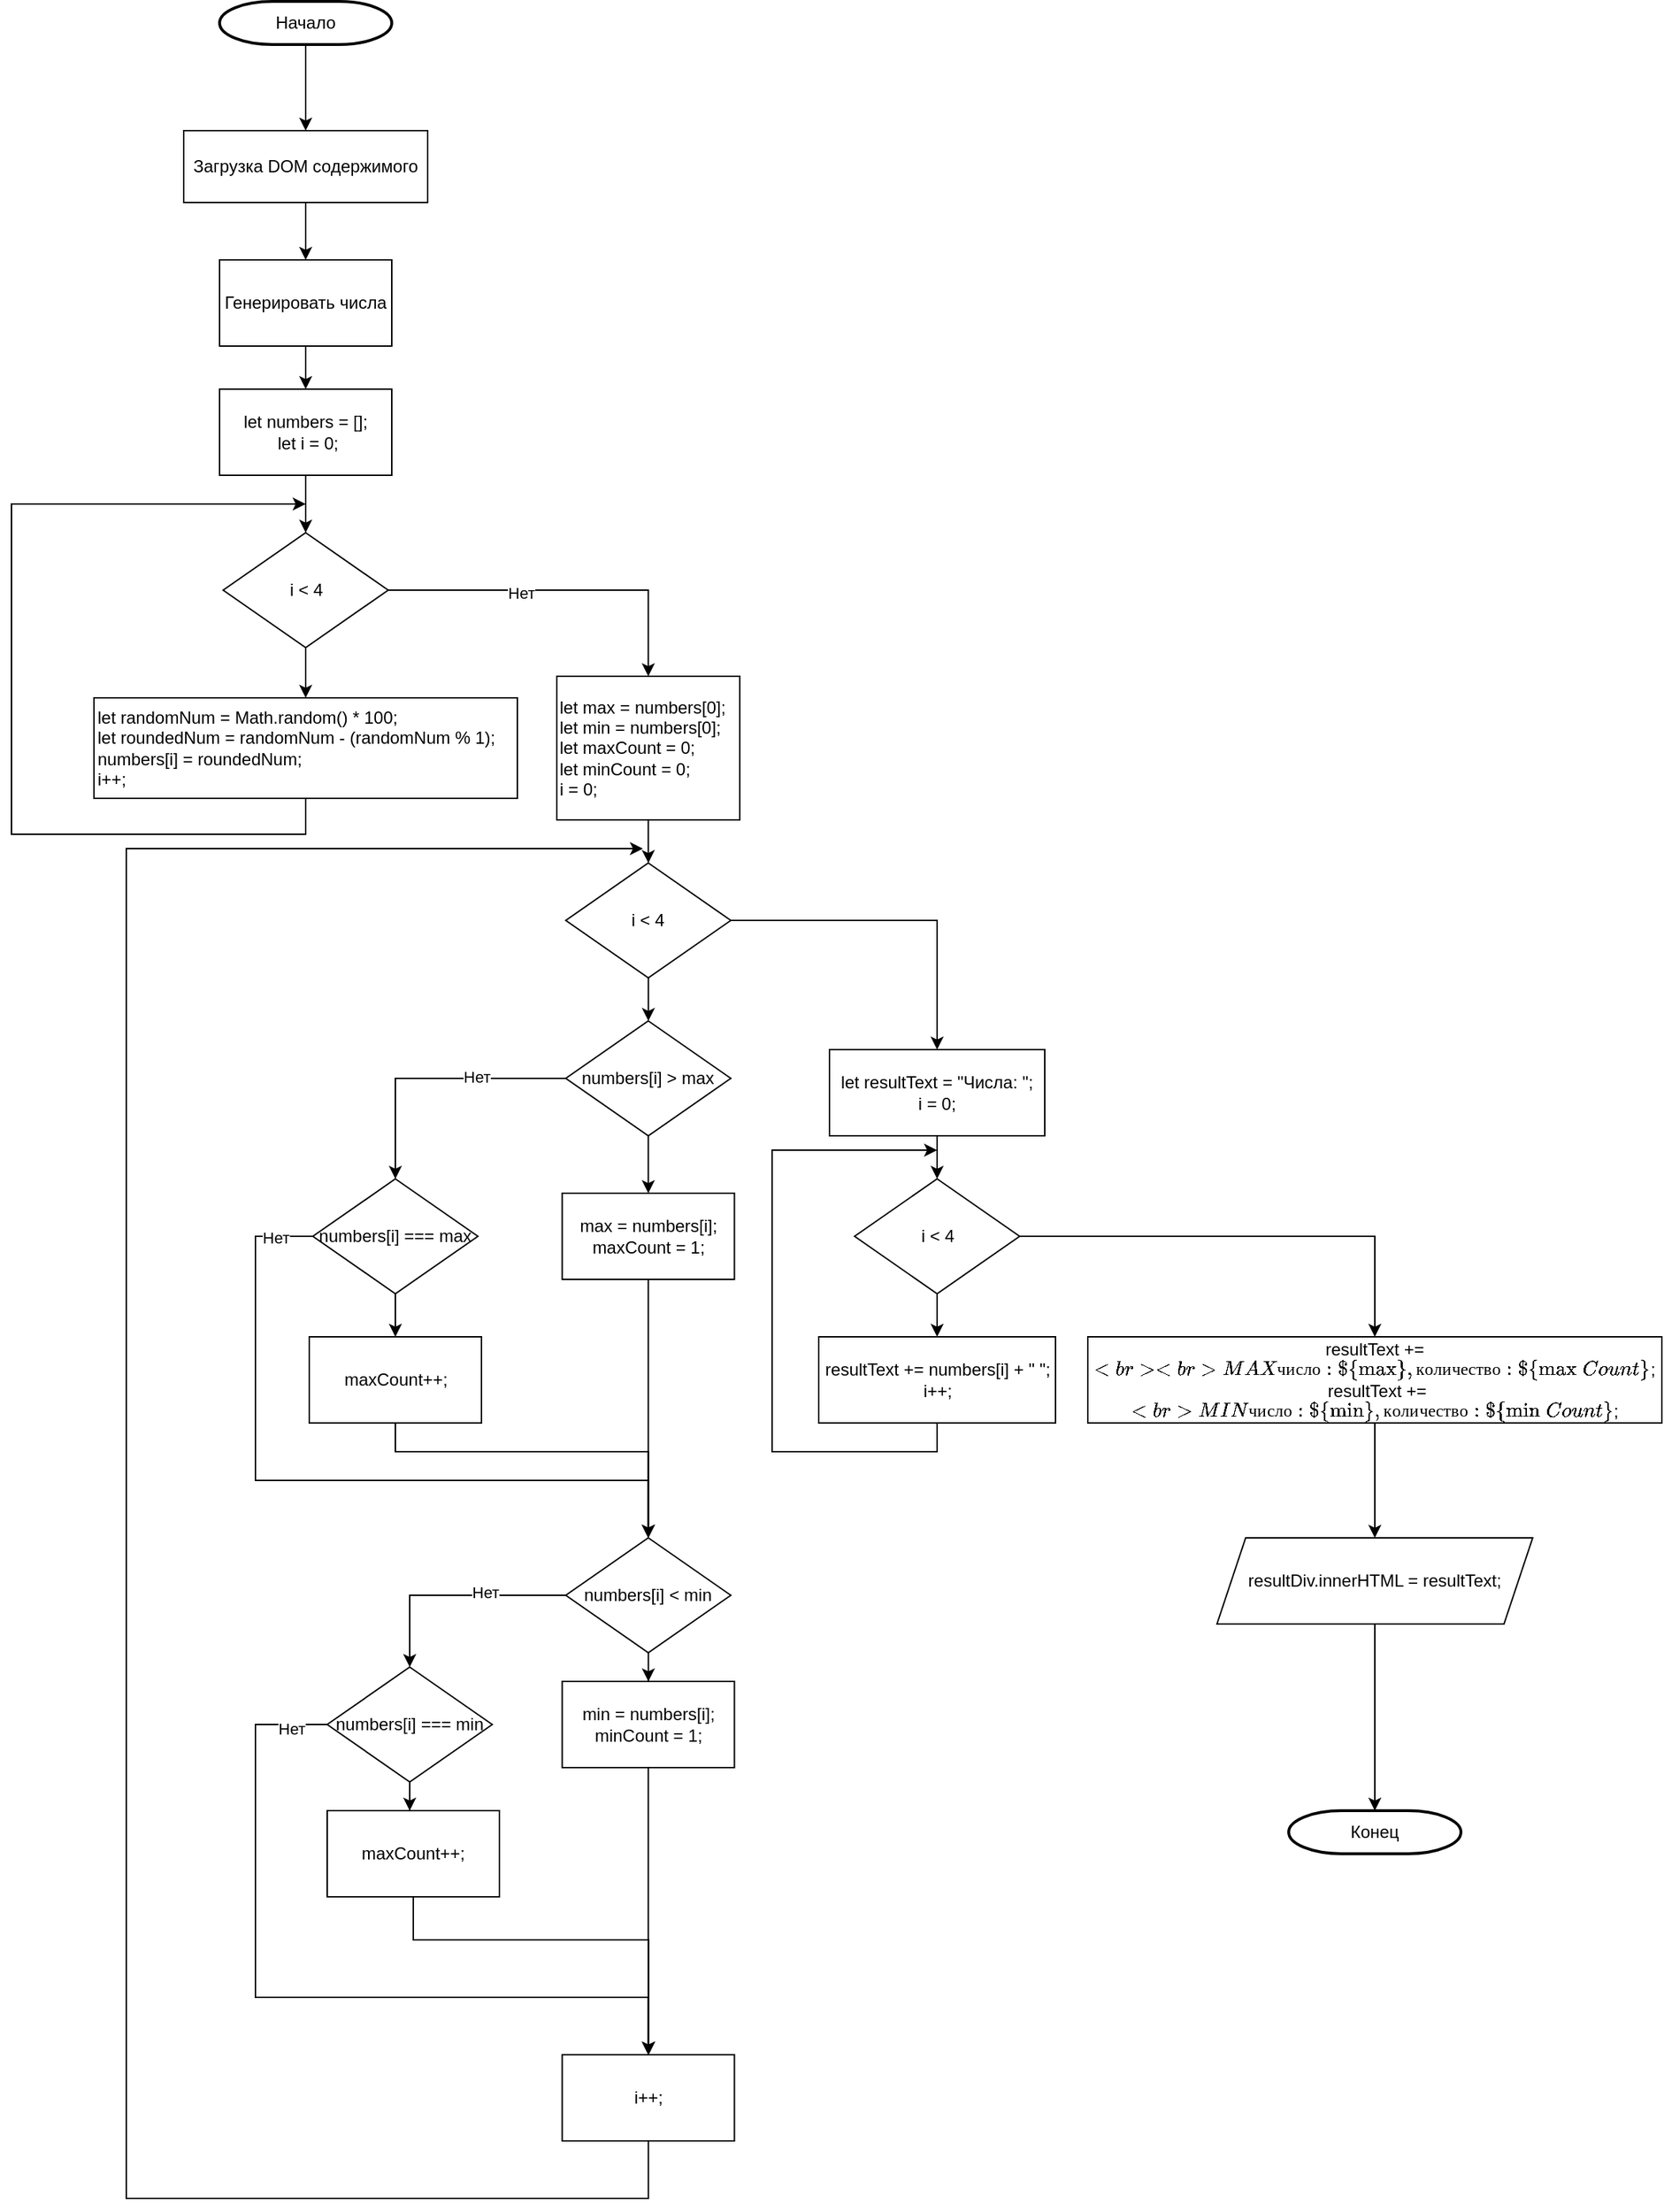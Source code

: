 <mxfile version="25.0.3">
  <diagram name="Страница — 1" id="IUNEFwi44ek7nT3rvtlf">
    <mxGraphModel dx="1426" dy="827" grid="1" gridSize="10" guides="1" tooltips="1" connect="1" arrows="1" fold="1" page="1" pageScale="1" pageWidth="827" pageHeight="1169" math="0" shadow="0">
      <root>
        <mxCell id="0" />
        <mxCell id="1" parent="0" />
        <mxCell id="nRZoMgZX4rQ3tY1fp0hH-1" value="" style="edgeStyle=orthogonalEdgeStyle;rounded=0;orthogonalLoop=1;jettySize=auto;html=1;" parent="1" source="nRZoMgZX4rQ3tY1fp0hH-2" target="nRZoMgZX4rQ3tY1fp0hH-3" edge="1">
          <mxGeometry relative="1" as="geometry" />
        </mxCell>
        <mxCell id="nRZoMgZX4rQ3tY1fp0hH-2" value="Начало" style="strokeWidth=2;html=1;shape=mxgraph.flowchart.terminator;whiteSpace=wrap;" parent="1" vertex="1">
          <mxGeometry x="365" y="30" width="120" height="30" as="geometry" />
        </mxCell>
        <mxCell id="nRZoMgZX4rQ3tY1fp0hH-6" value="" style="edgeStyle=orthogonalEdgeStyle;rounded=0;orthogonalLoop=1;jettySize=auto;html=1;" parent="1" source="nRZoMgZX4rQ3tY1fp0hH-3" target="nRZoMgZX4rQ3tY1fp0hH-5" edge="1">
          <mxGeometry relative="1" as="geometry" />
        </mxCell>
        <mxCell id="nRZoMgZX4rQ3tY1fp0hH-3" value="Загрузка DOM содержимого" style="rounded=0;whiteSpace=wrap;html=1;" parent="1" vertex="1">
          <mxGeometry x="340" y="120" width="170" height="50" as="geometry" />
        </mxCell>
        <mxCell id="nRZoMgZX4rQ3tY1fp0hH-8" value="" style="edgeStyle=orthogonalEdgeStyle;rounded=0;orthogonalLoop=1;jettySize=auto;html=1;" parent="1" source="nRZoMgZX4rQ3tY1fp0hH-5" target="nRZoMgZX4rQ3tY1fp0hH-7" edge="1">
          <mxGeometry relative="1" as="geometry" />
        </mxCell>
        <mxCell id="nRZoMgZX4rQ3tY1fp0hH-5" value="Генерировать числа" style="rounded=0;whiteSpace=wrap;html=1;" parent="1" vertex="1">
          <mxGeometry x="365" y="210" width="120" height="60" as="geometry" />
        </mxCell>
        <mxCell id="nRZoMgZX4rQ3tY1fp0hH-11" value="" style="edgeStyle=orthogonalEdgeStyle;rounded=0;orthogonalLoop=1;jettySize=auto;html=1;" parent="1" source="nRZoMgZX4rQ3tY1fp0hH-7" target="nRZoMgZX4rQ3tY1fp0hH-10" edge="1">
          <mxGeometry relative="1" as="geometry" />
        </mxCell>
        <mxCell id="nRZoMgZX4rQ3tY1fp0hH-7" value="let numbers = [];&lt;br&gt;&amp;nbsp;let i = 0;" style="rounded=0;whiteSpace=wrap;html=1;" parent="1" vertex="1">
          <mxGeometry x="365" y="300" width="120" height="60" as="geometry" />
        </mxCell>
        <mxCell id="nRZoMgZX4rQ3tY1fp0hH-13" value="" style="edgeStyle=orthogonalEdgeStyle;rounded=0;orthogonalLoop=1;jettySize=auto;html=1;" parent="1" source="nRZoMgZX4rQ3tY1fp0hH-10" target="nRZoMgZX4rQ3tY1fp0hH-12" edge="1">
          <mxGeometry relative="1" as="geometry" />
        </mxCell>
        <mxCell id="nRZoMgZX4rQ3tY1fp0hH-20" value="" style="edgeStyle=orthogonalEdgeStyle;rounded=0;orthogonalLoop=1;jettySize=auto;html=1;" parent="1" source="nRZoMgZX4rQ3tY1fp0hH-10" target="nRZoMgZX4rQ3tY1fp0hH-19" edge="1">
          <mxGeometry relative="1" as="geometry" />
        </mxCell>
        <mxCell id="nRZoMgZX4rQ3tY1fp0hH-21" value="Нет" style="edgeLabel;html=1;align=center;verticalAlign=middle;resizable=0;points=[];" parent="nRZoMgZX4rQ3tY1fp0hH-20" vertex="1" connectable="0">
          <mxGeometry x="-0.234" y="-2" relative="1" as="geometry">
            <mxPoint as="offset" />
          </mxGeometry>
        </mxCell>
        <mxCell id="nRZoMgZX4rQ3tY1fp0hH-10" value="i &amp;lt; 4" style="rhombus;whiteSpace=wrap;html=1;" parent="1" vertex="1">
          <mxGeometry x="367.5" y="400" width="115" height="80" as="geometry" />
        </mxCell>
        <mxCell id="nRZoMgZX4rQ3tY1fp0hH-18" style="edgeStyle=orthogonalEdgeStyle;rounded=0;orthogonalLoop=1;jettySize=auto;html=1;" parent="1" source="nRZoMgZX4rQ3tY1fp0hH-12" edge="1">
          <mxGeometry relative="1" as="geometry">
            <mxPoint x="425" y="380" as="targetPoint" />
            <mxPoint x="430" y="610" as="sourcePoint" />
            <Array as="points">
              <mxPoint x="425" y="610" />
              <mxPoint x="220" y="610" />
              <mxPoint x="220" y="380" />
            </Array>
          </mxGeometry>
        </mxCell>
        <mxCell id="nRZoMgZX4rQ3tY1fp0hH-12" value="let randomNum = Math.random() * 100;&lt;br&gt;let roundedNum = randomNum - (randomNum % 1);&amp;nbsp;&lt;br&gt;numbers[i] = roundedNum; &lt;br&gt;i++;" style="whiteSpace=wrap;html=1;align=left;" parent="1" vertex="1">
          <mxGeometry x="277.5" y="515" width="295" height="70" as="geometry" />
        </mxCell>
        <mxCell id="nRZoMgZX4rQ3tY1fp0hH-25" value="" style="edgeStyle=orthogonalEdgeStyle;rounded=0;orthogonalLoop=1;jettySize=auto;html=1;" parent="1" source="nRZoMgZX4rQ3tY1fp0hH-19" target="nRZoMgZX4rQ3tY1fp0hH-24" edge="1">
          <mxGeometry relative="1" as="geometry" />
        </mxCell>
        <mxCell id="nRZoMgZX4rQ3tY1fp0hH-19" value="let max = numbers[0]; let min = numbers[0]; let maxCount = 0; &lt;br&gt;let minCount = 0; &lt;br&gt;i = 0;" style="whiteSpace=wrap;html=1;align=left;" parent="1" vertex="1">
          <mxGeometry x="600" y="500" width="127.5" height="100" as="geometry" />
        </mxCell>
        <mxCell id="nRZoMgZX4rQ3tY1fp0hH-29" value="" style="edgeStyle=orthogonalEdgeStyle;rounded=0;orthogonalLoop=1;jettySize=auto;html=1;" parent="1" source="nRZoMgZX4rQ3tY1fp0hH-24" target="nRZoMgZX4rQ3tY1fp0hH-28" edge="1">
          <mxGeometry relative="1" as="geometry" />
        </mxCell>
        <mxCell id="nRZoMgZX4rQ3tY1fp0hH-68" value="" style="edgeStyle=orthogonalEdgeStyle;rounded=0;orthogonalLoop=1;jettySize=auto;html=1;" parent="1" source="nRZoMgZX4rQ3tY1fp0hH-24" target="nRZoMgZX4rQ3tY1fp0hH-67" edge="1">
          <mxGeometry relative="1" as="geometry" />
        </mxCell>
        <mxCell id="nRZoMgZX4rQ3tY1fp0hH-24" value="i &amp;lt; 4" style="rhombus;whiteSpace=wrap;html=1;" parent="1" vertex="1">
          <mxGeometry x="606.25" y="630" width="115" height="80" as="geometry" />
        </mxCell>
        <mxCell id="nRZoMgZX4rQ3tY1fp0hH-31" value="" style="edgeStyle=orthogonalEdgeStyle;rounded=0;orthogonalLoop=1;jettySize=auto;html=1;" parent="1" source="nRZoMgZX4rQ3tY1fp0hH-28" target="nRZoMgZX4rQ3tY1fp0hH-30" edge="1">
          <mxGeometry relative="1" as="geometry" />
        </mxCell>
        <mxCell id="nRZoMgZX4rQ3tY1fp0hH-33" style="edgeStyle=orthogonalEdgeStyle;rounded=0;orthogonalLoop=1;jettySize=auto;html=1;" parent="1" source="nRZoMgZX4rQ3tY1fp0hH-28" target="nRZoMgZX4rQ3tY1fp0hH-32" edge="1">
          <mxGeometry relative="1" as="geometry" />
        </mxCell>
        <mxCell id="nRZoMgZX4rQ3tY1fp0hH-34" value="Нет" style="edgeLabel;html=1;align=center;verticalAlign=middle;resizable=0;points=[];" parent="nRZoMgZX4rQ3tY1fp0hH-33" vertex="1" connectable="0">
          <mxGeometry x="-0.339" y="-1" relative="1" as="geometry">
            <mxPoint as="offset" />
          </mxGeometry>
        </mxCell>
        <mxCell id="nRZoMgZX4rQ3tY1fp0hH-28" value="numbers[i] &amp;gt; max" style="rhombus;whiteSpace=wrap;html=1;" parent="1" vertex="1">
          <mxGeometry x="606.25" y="740" width="115" height="80" as="geometry" />
        </mxCell>
        <mxCell id="nRZoMgZX4rQ3tY1fp0hH-38" style="edgeStyle=orthogonalEdgeStyle;rounded=0;orthogonalLoop=1;jettySize=auto;html=1;" parent="1" source="nRZoMgZX4rQ3tY1fp0hH-30" target="nRZoMgZX4rQ3tY1fp0hH-37" edge="1">
          <mxGeometry relative="1" as="geometry" />
        </mxCell>
        <mxCell id="nRZoMgZX4rQ3tY1fp0hH-30" value="max = numbers[i]; maxCount = 1;" style="whiteSpace=wrap;html=1;" parent="1" vertex="1">
          <mxGeometry x="603.75" y="860" width="120" height="60" as="geometry" />
        </mxCell>
        <mxCell id="nRZoMgZX4rQ3tY1fp0hH-36" value="" style="edgeStyle=orthogonalEdgeStyle;rounded=0;orthogonalLoop=1;jettySize=auto;html=1;" parent="1" source="nRZoMgZX4rQ3tY1fp0hH-32" target="nRZoMgZX4rQ3tY1fp0hH-35" edge="1">
          <mxGeometry relative="1" as="geometry" />
        </mxCell>
        <mxCell id="nRZoMgZX4rQ3tY1fp0hH-41" style="edgeStyle=orthogonalEdgeStyle;rounded=0;orthogonalLoop=1;jettySize=auto;html=1;exitX=0;exitY=0.5;exitDx=0;exitDy=0;entryX=0.5;entryY=0;entryDx=0;entryDy=0;" parent="1" source="nRZoMgZX4rQ3tY1fp0hH-32" target="nRZoMgZX4rQ3tY1fp0hH-37" edge="1">
          <mxGeometry relative="1" as="geometry">
            <Array as="points">
              <mxPoint x="390" y="890" />
              <mxPoint x="390" y="1060" />
              <mxPoint x="664" y="1060" />
            </Array>
          </mxGeometry>
        </mxCell>
        <mxCell id="nRZoMgZX4rQ3tY1fp0hH-60" value="Нет" style="edgeLabel;html=1;align=center;verticalAlign=middle;resizable=0;points=[];" parent="nRZoMgZX4rQ3tY1fp0hH-41" vertex="1" connectable="0">
          <mxGeometry x="-0.899" y="1" relative="1" as="geometry">
            <mxPoint as="offset" />
          </mxGeometry>
        </mxCell>
        <mxCell id="nRZoMgZX4rQ3tY1fp0hH-32" value="numbers[i] === max" style="rhombus;whiteSpace=wrap;html=1;" parent="1" vertex="1">
          <mxGeometry x="430" y="850" width="115" height="80" as="geometry" />
        </mxCell>
        <mxCell id="nRZoMgZX4rQ3tY1fp0hH-46" style="edgeStyle=orthogonalEdgeStyle;rounded=0;orthogonalLoop=1;jettySize=auto;html=1;entryX=0.5;entryY=0;entryDx=0;entryDy=0;" parent="1" source="nRZoMgZX4rQ3tY1fp0hH-35" target="nRZoMgZX4rQ3tY1fp0hH-37" edge="1">
          <mxGeometry relative="1" as="geometry">
            <Array as="points">
              <mxPoint x="488" y="1040" />
              <mxPoint x="664" y="1040" />
            </Array>
          </mxGeometry>
        </mxCell>
        <mxCell id="nRZoMgZX4rQ3tY1fp0hH-35" value="maxCount++;" style="whiteSpace=wrap;html=1;" parent="1" vertex="1">
          <mxGeometry x="427.5" y="960" width="120" height="60" as="geometry" />
        </mxCell>
        <mxCell id="nRZoMgZX4rQ3tY1fp0hH-48" value="" style="edgeStyle=orthogonalEdgeStyle;rounded=0;orthogonalLoop=1;jettySize=auto;html=1;" parent="1" source="nRZoMgZX4rQ3tY1fp0hH-37" target="nRZoMgZX4rQ3tY1fp0hH-47" edge="1">
          <mxGeometry relative="1" as="geometry" />
        </mxCell>
        <mxCell id="nRZoMgZX4rQ3tY1fp0hH-50" style="edgeStyle=orthogonalEdgeStyle;rounded=0;orthogonalLoop=1;jettySize=auto;html=1;entryX=0.5;entryY=0;entryDx=0;entryDy=0;" parent="1" source="nRZoMgZX4rQ3tY1fp0hH-37" target="nRZoMgZX4rQ3tY1fp0hH-49" edge="1">
          <mxGeometry relative="1" as="geometry" />
        </mxCell>
        <mxCell id="nRZoMgZX4rQ3tY1fp0hH-51" value="Нет" style="edgeLabel;html=1;align=center;verticalAlign=middle;resizable=0;points=[];" parent="nRZoMgZX4rQ3tY1fp0hH-50" vertex="1" connectable="0">
          <mxGeometry x="-0.284" y="-2" relative="1" as="geometry">
            <mxPoint as="offset" />
          </mxGeometry>
        </mxCell>
        <mxCell id="nRZoMgZX4rQ3tY1fp0hH-37" value="numbers[i] &amp;lt; min" style="rhombus;whiteSpace=wrap;html=1;" parent="1" vertex="1">
          <mxGeometry x="606.25" y="1100" width="115" height="80" as="geometry" />
        </mxCell>
        <mxCell id="nRZoMgZX4rQ3tY1fp0hH-57" style="edgeStyle=orthogonalEdgeStyle;rounded=0;orthogonalLoop=1;jettySize=auto;html=1;entryX=0.5;entryY=0;entryDx=0;entryDy=0;" parent="1" source="nRZoMgZX4rQ3tY1fp0hH-47" target="nRZoMgZX4rQ3tY1fp0hH-56" edge="1">
          <mxGeometry relative="1" as="geometry" />
        </mxCell>
        <mxCell id="nRZoMgZX4rQ3tY1fp0hH-47" value="min = numbers[i]; minCount = 1;" style="whiteSpace=wrap;html=1;" parent="1" vertex="1">
          <mxGeometry x="603.75" y="1200" width="120" height="60" as="geometry" />
        </mxCell>
        <mxCell id="nRZoMgZX4rQ3tY1fp0hH-59" style="edgeStyle=orthogonalEdgeStyle;rounded=0;orthogonalLoop=1;jettySize=auto;html=1;entryX=0.5;entryY=0;entryDx=0;entryDy=0;" parent="1" source="nRZoMgZX4rQ3tY1fp0hH-49" target="nRZoMgZX4rQ3tY1fp0hH-56" edge="1">
          <mxGeometry relative="1" as="geometry">
            <Array as="points">
              <mxPoint x="390" y="1230" />
              <mxPoint x="390" y="1420" />
              <mxPoint x="664" y="1420" />
            </Array>
          </mxGeometry>
        </mxCell>
        <mxCell id="nRZoMgZX4rQ3tY1fp0hH-61" value="Нет" style="edgeLabel;html=1;align=center;verticalAlign=middle;resizable=0;points=[];" parent="nRZoMgZX4rQ3tY1fp0hH-59" vertex="1" connectable="0">
          <mxGeometry x="-0.908" y="3" relative="1" as="geometry">
            <mxPoint as="offset" />
          </mxGeometry>
        </mxCell>
        <mxCell id="nRZoMgZX4rQ3tY1fp0hH-49" value="numbers[i] === min" style="rhombus;whiteSpace=wrap;html=1;" parent="1" vertex="1">
          <mxGeometry x="440" y="1190" width="115" height="80" as="geometry" />
        </mxCell>
        <mxCell id="nRZoMgZX4rQ3tY1fp0hH-58" style="edgeStyle=orthogonalEdgeStyle;rounded=0;orthogonalLoop=1;jettySize=auto;html=1;" parent="1" source="nRZoMgZX4rQ3tY1fp0hH-52" target="nRZoMgZX4rQ3tY1fp0hH-56" edge="1">
          <mxGeometry relative="1" as="geometry">
            <Array as="points">
              <mxPoint x="500" y="1380" />
              <mxPoint x="664" y="1380" />
            </Array>
          </mxGeometry>
        </mxCell>
        <mxCell id="nRZoMgZX4rQ3tY1fp0hH-52" value="maxCount++;" style="whiteSpace=wrap;html=1;" parent="1" vertex="1">
          <mxGeometry x="440" y="1290" width="120" height="60" as="geometry" />
        </mxCell>
        <mxCell id="nRZoMgZX4rQ3tY1fp0hH-55" style="edgeStyle=orthogonalEdgeStyle;rounded=0;orthogonalLoop=1;jettySize=auto;html=1;entryX=0.479;entryY=0;entryDx=0;entryDy=0;entryPerimeter=0;" parent="1" source="nRZoMgZX4rQ3tY1fp0hH-49" target="nRZoMgZX4rQ3tY1fp0hH-52" edge="1">
          <mxGeometry relative="1" as="geometry" />
        </mxCell>
        <mxCell id="nRZoMgZX4rQ3tY1fp0hH-65" style="edgeStyle=orthogonalEdgeStyle;rounded=0;orthogonalLoop=1;jettySize=auto;html=1;" parent="1" source="nRZoMgZX4rQ3tY1fp0hH-56" edge="1">
          <mxGeometry relative="1" as="geometry">
            <mxPoint x="660" y="620" as="targetPoint" />
            <Array as="points">
              <mxPoint x="664" y="1560" />
              <mxPoint x="300" y="1560" />
            </Array>
          </mxGeometry>
        </mxCell>
        <mxCell id="nRZoMgZX4rQ3tY1fp0hH-56" value="i++;" style="whiteSpace=wrap;html=1;" parent="1" vertex="1">
          <mxGeometry x="603.75" y="1460" width="120" height="60" as="geometry" />
        </mxCell>
        <mxCell id="nRZoMgZX4rQ3tY1fp0hH-72" value="" style="edgeStyle=orthogonalEdgeStyle;rounded=0;orthogonalLoop=1;jettySize=auto;html=1;" parent="1" source="nRZoMgZX4rQ3tY1fp0hH-67" target="nRZoMgZX4rQ3tY1fp0hH-71" edge="1">
          <mxGeometry relative="1" as="geometry" />
        </mxCell>
        <mxCell id="nRZoMgZX4rQ3tY1fp0hH-67" value="let resultText = &quot;Числа: &quot;; &lt;br&gt;i = 0;" style="whiteSpace=wrap;html=1;" parent="1" vertex="1">
          <mxGeometry x="790" y="760" width="150" height="60" as="geometry" />
        </mxCell>
        <mxCell id="nRZoMgZX4rQ3tY1fp0hH-74" value="" style="edgeStyle=orthogonalEdgeStyle;rounded=0;orthogonalLoop=1;jettySize=auto;html=1;" parent="1" source="nRZoMgZX4rQ3tY1fp0hH-71" target="nRZoMgZX4rQ3tY1fp0hH-73" edge="1">
          <mxGeometry relative="1" as="geometry" />
        </mxCell>
        <mxCell id="nRZoMgZX4rQ3tY1fp0hH-78" value="" style="edgeStyle=orthogonalEdgeStyle;rounded=0;orthogonalLoop=1;jettySize=auto;html=1;" parent="1" source="nRZoMgZX4rQ3tY1fp0hH-71" target="nRZoMgZX4rQ3tY1fp0hH-77" edge="1">
          <mxGeometry relative="1" as="geometry" />
        </mxCell>
        <mxCell id="nRZoMgZX4rQ3tY1fp0hH-71" value="i &amp;lt; 4" style="rhombus;whiteSpace=wrap;html=1;" parent="1" vertex="1">
          <mxGeometry x="807.5" y="850" width="115" height="80" as="geometry" />
        </mxCell>
        <mxCell id="nRZoMgZX4rQ3tY1fp0hH-76" style="edgeStyle=orthogonalEdgeStyle;rounded=0;orthogonalLoop=1;jettySize=auto;html=1;" parent="1" source="nRZoMgZX4rQ3tY1fp0hH-73" edge="1">
          <mxGeometry relative="1" as="geometry">
            <mxPoint x="865" y="830" as="targetPoint" />
            <Array as="points">
              <mxPoint x="865" y="1040" />
              <mxPoint x="750" y="1040" />
            </Array>
          </mxGeometry>
        </mxCell>
        <mxCell id="nRZoMgZX4rQ3tY1fp0hH-73" value="resultText += numbers[i] + &quot; &quot;; &lt;br&gt;i++;" style="whiteSpace=wrap;html=1;" parent="1" vertex="1">
          <mxGeometry x="782.5" y="960" width="165" height="60" as="geometry" />
        </mxCell>
        <mxCell id="nRZoMgZX4rQ3tY1fp0hH-82" value="" style="edgeStyle=orthogonalEdgeStyle;rounded=0;orthogonalLoop=1;jettySize=auto;html=1;" parent="1" source="nRZoMgZX4rQ3tY1fp0hH-77" target="nRZoMgZX4rQ3tY1fp0hH-81" edge="1">
          <mxGeometry relative="1" as="geometry" />
        </mxCell>
        <mxCell id="nRZoMgZX4rQ3tY1fp0hH-77" value="resultText += `&amp;lt;br&amp;gt;&amp;lt;br&amp;gt;MAX число: ${max}, количество: ${maxCount}`;&lt;br&gt;&amp;nbsp;resultText += `&amp;lt;br&amp;gt;MIN число: ${min}, количество: ${minCount}`;" style="whiteSpace=wrap;html=1;" parent="1" vertex="1">
          <mxGeometry x="970" y="960" width="400" height="60" as="geometry" />
        </mxCell>
        <mxCell id="nRZoMgZX4rQ3tY1fp0hH-81" value="resultDiv.innerHTML = resultText;" style="shape=parallelogram;perimeter=parallelogramPerimeter;whiteSpace=wrap;html=1;fixedSize=1;" parent="1" vertex="1">
          <mxGeometry x="1060" y="1100" width="220" height="60" as="geometry" />
        </mxCell>
        <mxCell id="nRZoMgZX4rQ3tY1fp0hH-83" value="Конец" style="strokeWidth=2;html=1;shape=mxgraph.flowchart.terminator;whiteSpace=wrap;" parent="1" vertex="1">
          <mxGeometry x="1110" y="1290" width="120" height="30" as="geometry" />
        </mxCell>
        <mxCell id="nRZoMgZX4rQ3tY1fp0hH-84" style="edgeStyle=orthogonalEdgeStyle;rounded=0;orthogonalLoop=1;jettySize=auto;html=1;entryX=0.5;entryY=0;entryDx=0;entryDy=0;entryPerimeter=0;" parent="1" source="nRZoMgZX4rQ3tY1fp0hH-81" target="nRZoMgZX4rQ3tY1fp0hH-83" edge="1">
          <mxGeometry relative="1" as="geometry" />
        </mxCell>
      </root>
    </mxGraphModel>
  </diagram>
</mxfile>

